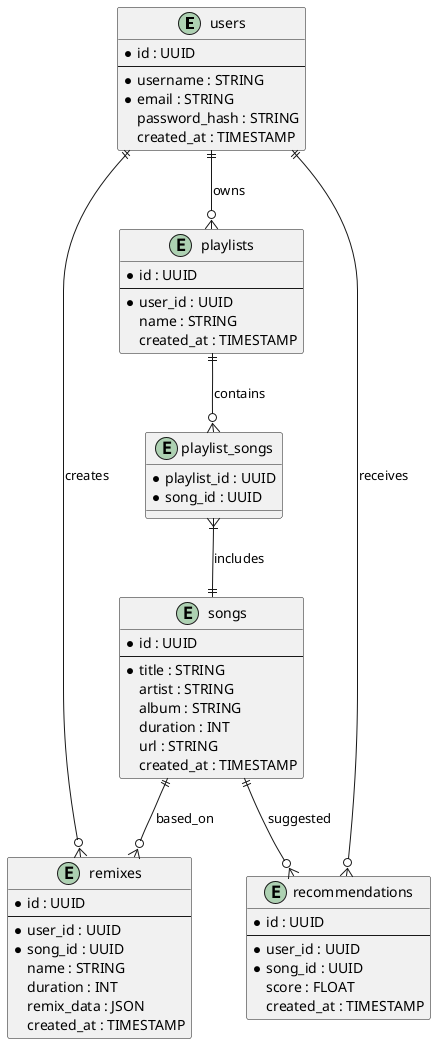 @startuml

!define TABLE #ffcc00

entity "users" as users {
    * id : UUID
    --
    * username : STRING
    * email : STRING
    password_hash : STRING
    created_at : TIMESTAMP
}

entity "songs" as songs {
    * id : UUID
    --
    * title : STRING
    artist : STRING
    album : STRING
    duration : INT
    url : STRING
    created_at : TIMESTAMP
}

entity "remixes" as remixes {
    * id : UUID
    --
    * user_id : UUID
    * song_id : UUID
    name : STRING
    duration : INT
    remix_data : JSON
    created_at : TIMESTAMP
}

entity "playlists" as playlists {
    * id : UUID
    --
    * user_id : UUID
    name : STRING
    created_at : TIMESTAMP
}

entity "playlist_songs" as playlist_songs {
    * playlist_id : UUID
    * song_id : UUID
}

entity "recommendations" as recommendations {
    * id : UUID
    --
    * user_id : UUID
    * song_id : UUID
    score : FLOAT
    created_at : TIMESTAMP
}

users ||--o{ playlists : owns
users ||--o{ remixes : creates
users ||--o{ recommendations : receives
playlists ||--o{ playlist_songs : contains
songs ||--o{ remixes : based_on
songs ||--o{ recommendations : suggested
playlist_songs }|--|| songs : includes

@enduml